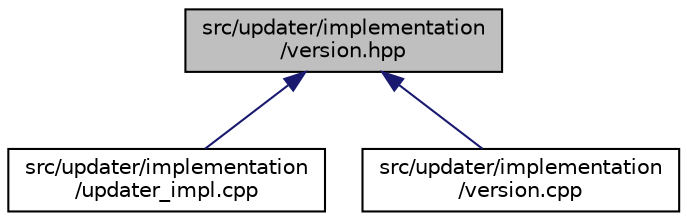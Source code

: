digraph "src/updater/implementation/version.hpp"
{
 // LATEX_PDF_SIZE
  edge [fontname="Helvetica",fontsize="10",labelfontname="Helvetica",labelfontsize="10"];
  node [fontname="Helvetica",fontsize="10",shape=record];
  Node1 [label="src/updater/implementation\l/version.hpp",height=0.2,width=0.4,color="black", fillcolor="grey75", style="filled", fontcolor="black",tooltip=" "];
  Node1 -> Node2 [dir="back",color="midnightblue",fontsize="10",style="solid",fontname="Helvetica"];
  Node2 [label="src/updater/implementation\l/updater_impl.cpp",height=0.2,width=0.4,color="black", fillcolor="white", style="filled",URL="$updater__impl_8cpp.html",tooltip=" "];
  Node1 -> Node3 [dir="back",color="midnightblue",fontsize="10",style="solid",fontname="Helvetica"];
  Node3 [label="src/updater/implementation\l/version.cpp",height=0.2,width=0.4,color="black", fillcolor="white", style="filled",URL="$version_8cpp.html",tooltip=" "];
}
